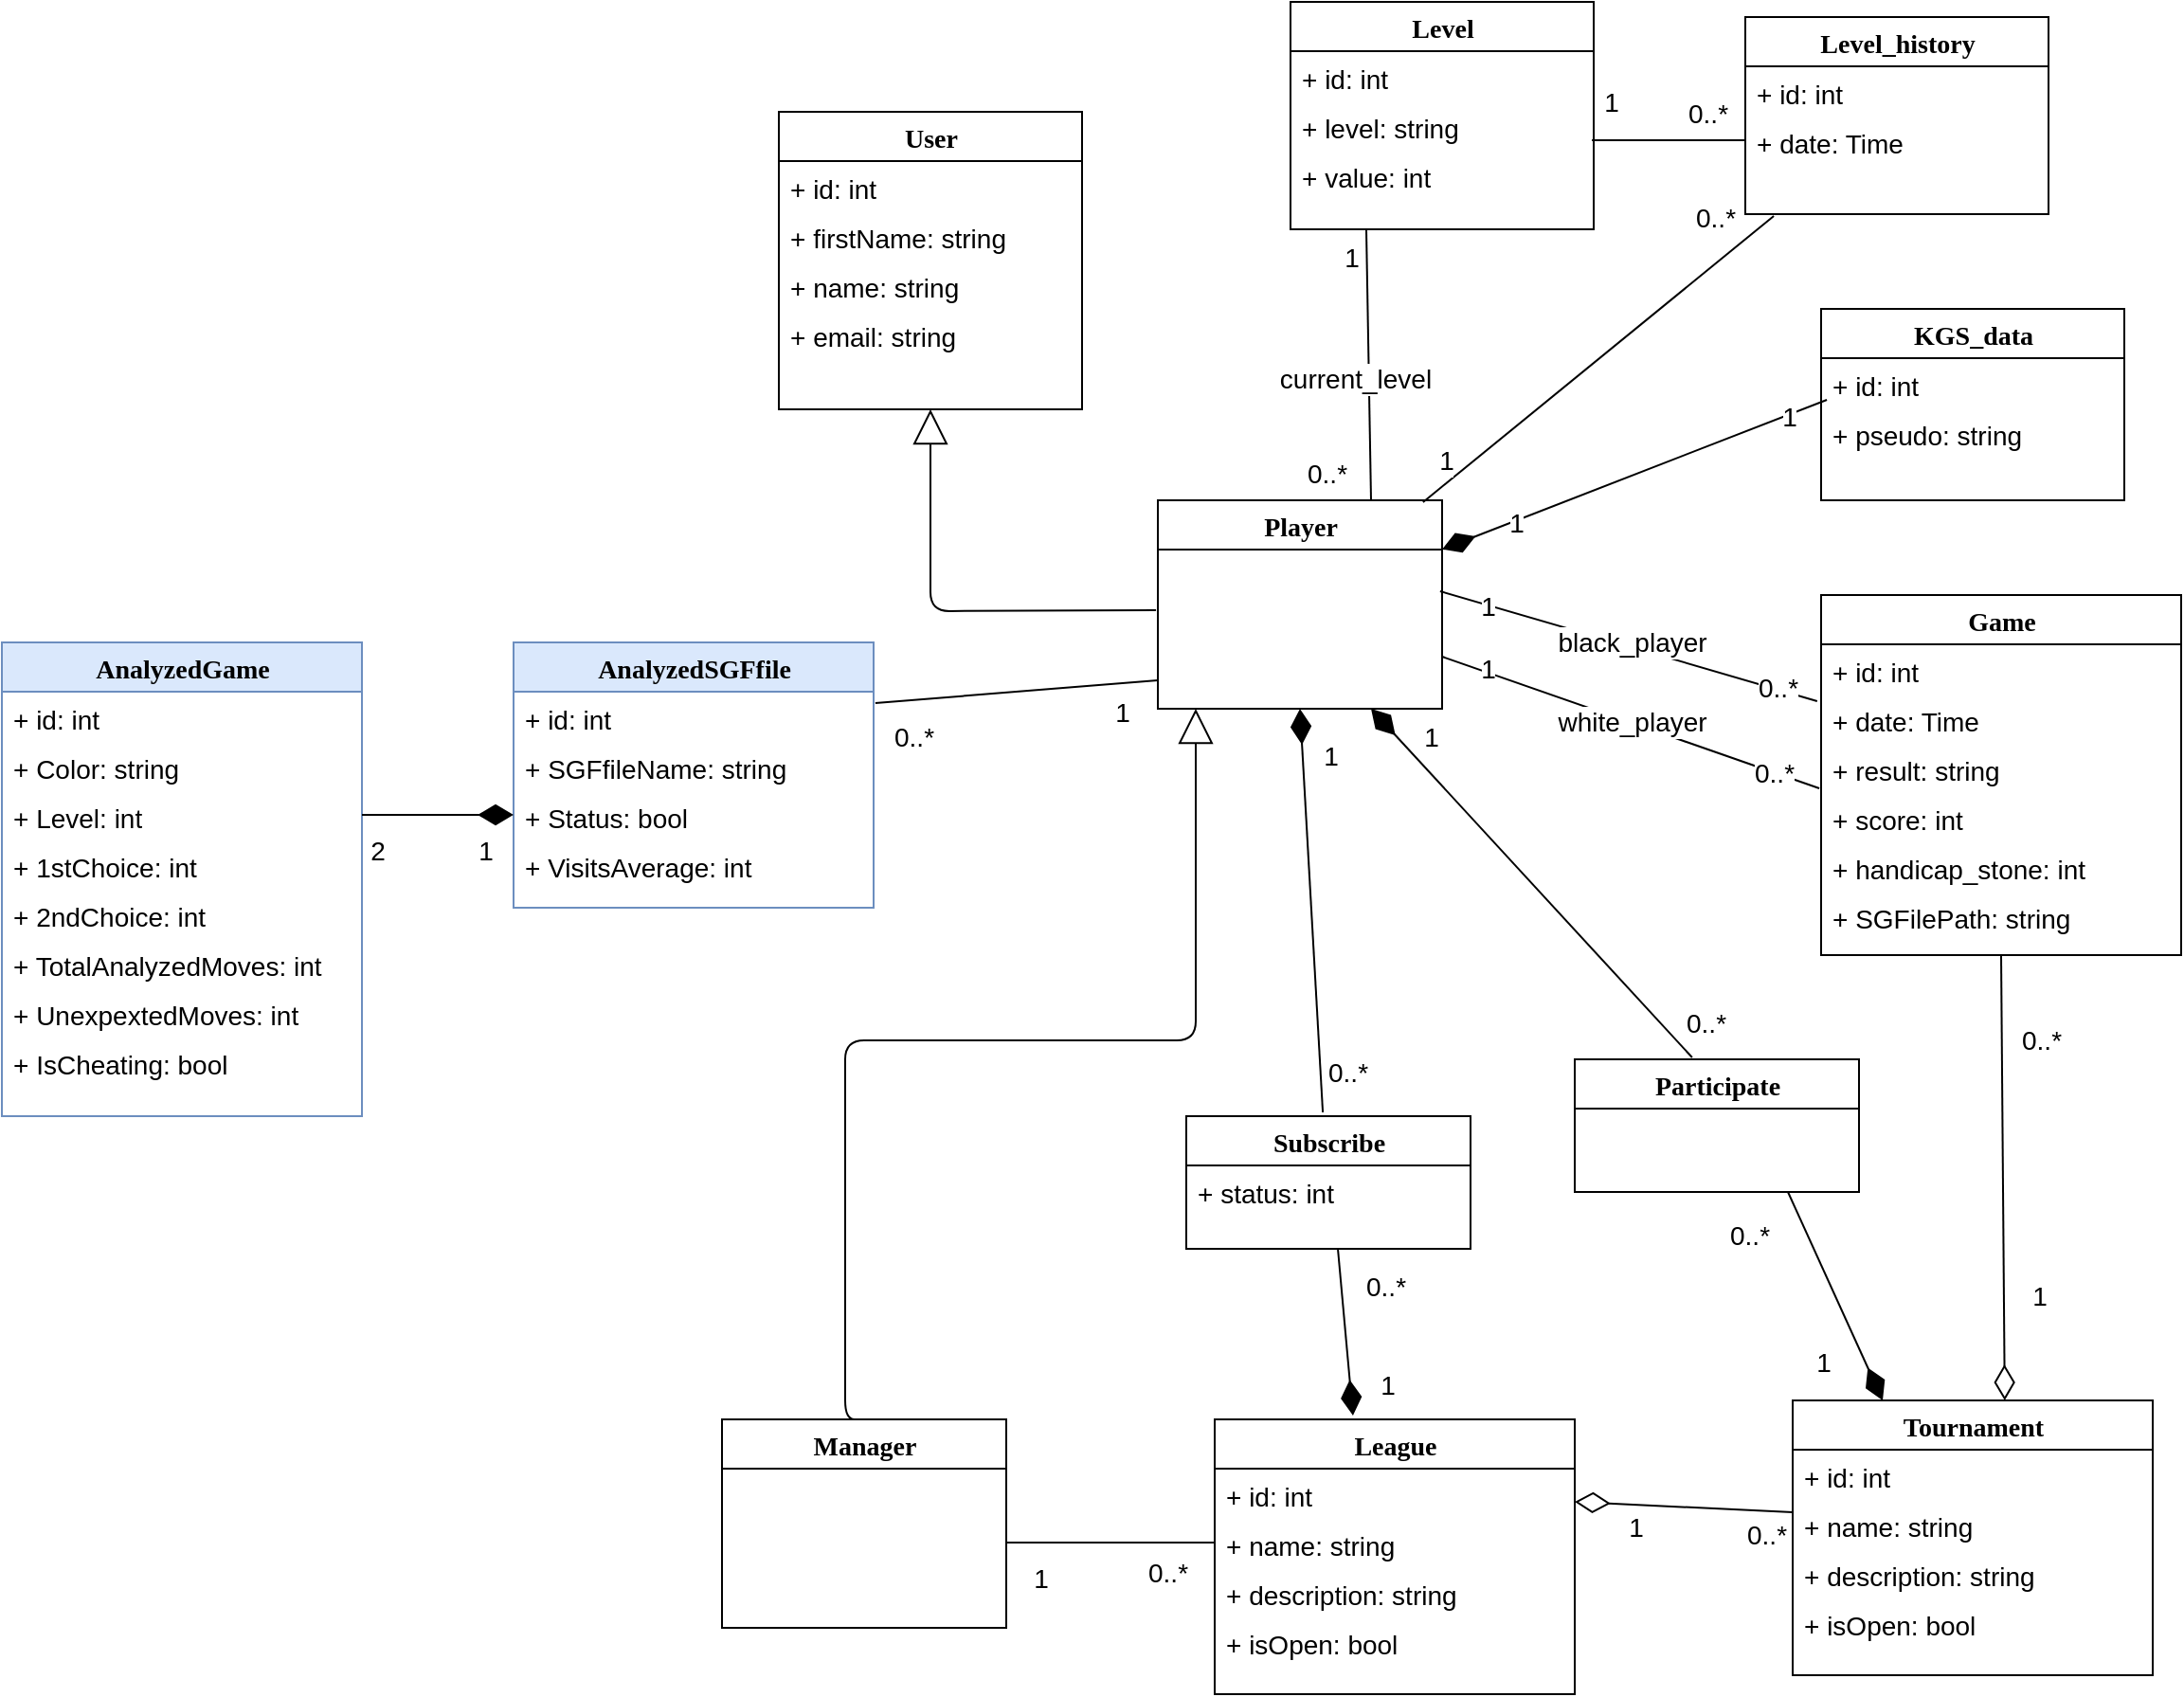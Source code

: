 <mxfile version="18.0.0" type="device"><diagram name="Page-1" id="9f46799a-70d6-7492-0946-bef42562c5a5"><mxGraphModel dx="2522" dy="754" grid="1" gridSize="10" guides="1" tooltips="1" connect="1" arrows="1" fold="1" page="1" pageScale="1" pageWidth="1100" pageHeight="850" background="none" math="0" shadow="0"><root><mxCell id="0"/><mxCell id="1" parent="0"/><mxCell id="5_IjGLQe07BF7QcaPm3v-1" value="User" style="swimlane;html=1;fontStyle=1;align=center;verticalAlign=top;childLayout=stackLayout;horizontal=1;startSize=26;horizontalStack=0;resizeParent=1;resizeLast=0;collapsible=1;marginBottom=0;swimlaneFillColor=#ffffff;rounded=0;shadow=0;comic=0;labelBackgroundColor=none;strokeWidth=1;fillColor=none;fontFamily=Verdana;fontSize=14;" parent="1" vertex="1"><mxGeometry x="260" y="140" width="160" height="157" as="geometry"/></mxCell><mxCell id="5_IjGLQe07BF7QcaPm3v-2" value="+ id: int" style="text;html=1;strokeColor=none;fillColor=none;align=left;verticalAlign=top;spacingLeft=4;spacingRight=4;whiteSpace=wrap;overflow=hidden;rotatable=0;points=[[0,0.5],[1,0.5]];portConstraint=eastwest;fontSize=14;" parent="5_IjGLQe07BF7QcaPm3v-1" vertex="1"><mxGeometry y="26" width="160" height="26" as="geometry"/></mxCell><mxCell id="5_IjGLQe07BF7QcaPm3v-3" value="+ firstName: string" style="text;html=1;strokeColor=none;fillColor=none;align=left;verticalAlign=top;spacingLeft=4;spacingRight=4;whiteSpace=wrap;overflow=hidden;rotatable=0;points=[[0,0.5],[1,0.5]];portConstraint=eastwest;fontSize=14;" parent="5_IjGLQe07BF7QcaPm3v-1" vertex="1"><mxGeometry y="52" width="160" height="26" as="geometry"/></mxCell><mxCell id="5_IjGLQe07BF7QcaPm3v-4" value="+ name: string" style="text;html=1;strokeColor=none;fillColor=none;align=left;verticalAlign=top;spacingLeft=4;spacingRight=4;whiteSpace=wrap;overflow=hidden;rotatable=0;points=[[0,0.5],[1,0.5]];portConstraint=eastwest;fontSize=14;" parent="5_IjGLQe07BF7QcaPm3v-1" vertex="1"><mxGeometry y="78" width="160" height="26" as="geometry"/></mxCell><mxCell id="5_IjGLQe07BF7QcaPm3v-5" value="+ email: string" style="text;html=1;strokeColor=none;fillColor=none;align=left;verticalAlign=top;spacingLeft=4;spacingRight=4;whiteSpace=wrap;overflow=hidden;rotatable=0;points=[[0,0.5],[1,0.5]];portConstraint=eastwest;fontSize=14;" parent="5_IjGLQe07BF7QcaPm3v-1" vertex="1"><mxGeometry y="104" width="160" height="26" as="geometry"/></mxCell><mxCell id="5_IjGLQe07BF7QcaPm3v-10" value="Player" style="swimlane;html=1;fontStyle=1;align=center;verticalAlign=top;childLayout=stackLayout;horizontal=1;startSize=26;horizontalStack=0;resizeParent=1;resizeLast=0;collapsible=1;marginBottom=0;swimlaneFillColor=#ffffff;rounded=0;shadow=0;comic=0;labelBackgroundColor=none;strokeWidth=1;fillColor=none;fontFamily=Verdana;fontSize=14;" parent="1" vertex="1"><mxGeometry x="460" y="345" width="150" height="110" as="geometry"/></mxCell><mxCell id="5_IjGLQe07BF7QcaPm3v-24" style="edgeStyle=orthogonalEdgeStyle;html=1;labelBackgroundColor=none;startFill=0;startSize=8;endArrow=block;endFill=0;endSize=16;fontFamily=Verdana;fontSize=14;exitX=-0.006;exitY=0.231;exitDx=0;exitDy=0;exitPerimeter=0;entryX=0.5;entryY=1;entryDx=0;entryDy=0;" parent="1" target="5_IjGLQe07BF7QcaPm3v-1" edge="1"><mxGeometry relative="1" as="geometry"><mxPoint x="459.04" y="403.006" as="sourcePoint"/><mxPoint x="420" y="285" as="targetPoint"/></mxGeometry></mxCell><mxCell id="5_IjGLQe07BF7QcaPm3v-25" value="Manager" style="swimlane;html=1;fontStyle=1;align=center;verticalAlign=top;childLayout=stackLayout;horizontal=1;startSize=26;horizontalStack=0;resizeParent=1;resizeLast=0;collapsible=1;marginBottom=0;swimlaneFillColor=#ffffff;rounded=0;shadow=0;comic=0;labelBackgroundColor=none;strokeWidth=1;fillColor=none;fontFamily=Verdana;fontSize=14;" parent="1" vertex="1"><mxGeometry x="230" y="830" width="150" height="110" as="geometry"/></mxCell><mxCell id="5_IjGLQe07BF7QcaPm3v-27" value="Level_history" style="swimlane;html=1;fontStyle=1;align=center;verticalAlign=top;childLayout=stackLayout;horizontal=1;startSize=26;horizontalStack=0;resizeParent=1;resizeLast=0;collapsible=1;marginBottom=0;swimlaneFillColor=#ffffff;rounded=0;shadow=0;comic=0;labelBackgroundColor=none;strokeWidth=1;fontFamily=Verdana;fontSize=14;" parent="1" vertex="1"><mxGeometry x="770" y="90" width="160" height="104" as="geometry"/></mxCell><mxCell id="5_IjGLQe07BF7QcaPm3v-28" value="+ id: int" style="text;html=1;strokeColor=none;fillColor=none;align=left;verticalAlign=top;spacingLeft=4;spacingRight=4;whiteSpace=wrap;overflow=hidden;rotatable=0;points=[[0,0.5],[1,0.5]];portConstraint=eastwest;fontSize=14;" parent="5_IjGLQe07BF7QcaPm3v-27" vertex="1"><mxGeometry y="26" width="160" height="26" as="geometry"/></mxCell><mxCell id="5_IjGLQe07BF7QcaPm3v-30" value="+ date: Time" style="text;html=1;strokeColor=none;fillColor=none;align=left;verticalAlign=top;spacingLeft=4;spacingRight=4;whiteSpace=wrap;overflow=hidden;rotatable=0;points=[[0,0.5],[1,0.5]];portConstraint=eastwest;fontSize=14;" parent="5_IjGLQe07BF7QcaPm3v-27" vertex="1"><mxGeometry y="52" width="160" height="26" as="geometry"/></mxCell><mxCell id="5_IjGLQe07BF7QcaPm3v-47" value="Level" style="swimlane;html=1;fontStyle=1;align=center;verticalAlign=top;childLayout=stackLayout;horizontal=1;startSize=26;horizontalStack=0;resizeParent=1;resizeLast=0;collapsible=1;marginBottom=0;swimlaneFillColor=#ffffff;rounded=0;shadow=0;comic=0;labelBackgroundColor=none;strokeWidth=1;fillColor=none;fontFamily=Verdana;fontSize=14;" parent="1" vertex="1"><mxGeometry x="530" y="82" width="160" height="120" as="geometry"/></mxCell><mxCell id="5_IjGLQe07BF7QcaPm3v-48" value="+ id: int" style="text;html=1;strokeColor=none;fillColor=none;align=left;verticalAlign=top;spacingLeft=4;spacingRight=4;whiteSpace=wrap;overflow=hidden;rotatable=0;points=[[0,0.5],[1,0.5]];portConstraint=eastwest;fontSize=14;" parent="5_IjGLQe07BF7QcaPm3v-47" vertex="1"><mxGeometry y="26" width="160" height="26" as="geometry"/></mxCell><mxCell id="5_IjGLQe07BF7QcaPm3v-49" value="+ level: string" style="text;html=1;strokeColor=none;fillColor=none;align=left;verticalAlign=top;spacingLeft=4;spacingRight=4;whiteSpace=wrap;overflow=hidden;rotatable=0;points=[[0,0.5],[1,0.5]];portConstraint=eastwest;fontSize=14;" parent="5_IjGLQe07BF7QcaPm3v-47" vertex="1"><mxGeometry y="52" width="160" height="26" as="geometry"/></mxCell><mxCell id="5_IjGLQe07BF7QcaPm3v-50" value="+ value: int" style="text;html=1;strokeColor=none;fillColor=none;align=left;verticalAlign=top;spacingLeft=4;spacingRight=4;whiteSpace=wrap;overflow=hidden;rotatable=0;points=[[0,0.5],[1,0.5]];portConstraint=eastwest;fontSize=14;" parent="5_IjGLQe07BF7QcaPm3v-47" vertex="1"><mxGeometry y="78" width="160" height="26" as="geometry"/></mxCell><mxCell id="5_IjGLQe07BF7QcaPm3v-54" value="KGS_data" style="swimlane;html=1;fontStyle=1;align=center;verticalAlign=top;childLayout=stackLayout;horizontal=1;startSize=26;horizontalStack=0;resizeParent=1;resizeLast=0;collapsible=1;marginBottom=0;swimlaneFillColor=#ffffff;rounded=0;shadow=0;comic=0;labelBackgroundColor=none;strokeWidth=1;fontFamily=Verdana;fontSize=14;" parent="1" vertex="1"><mxGeometry x="810" y="244" width="160" height="101" as="geometry"/></mxCell><mxCell id="5_IjGLQe07BF7QcaPm3v-55" value="+ id: int" style="text;html=1;strokeColor=none;fillColor=none;align=left;verticalAlign=top;spacingLeft=4;spacingRight=4;whiteSpace=wrap;overflow=hidden;rotatable=0;points=[[0,0.5],[1,0.5]];portConstraint=eastwest;fontSize=14;" parent="5_IjGLQe07BF7QcaPm3v-54" vertex="1"><mxGeometry y="26" width="160" height="26" as="geometry"/></mxCell><mxCell id="5_IjGLQe07BF7QcaPm3v-56" value="+ pseudo: string" style="text;html=1;strokeColor=none;fillColor=none;align=left;verticalAlign=top;spacingLeft=4;spacingRight=4;whiteSpace=wrap;overflow=hidden;rotatable=0;points=[[0,0.5],[1,0.5]];portConstraint=eastwest;fontSize=14;" parent="5_IjGLQe07BF7QcaPm3v-54" vertex="1"><mxGeometry y="52" width="160" height="26" as="geometry"/></mxCell><mxCell id="5_IjGLQe07BF7QcaPm3v-57" value="Game" style="swimlane;html=1;fontStyle=1;align=center;verticalAlign=top;childLayout=stackLayout;horizontal=1;startSize=26;horizontalStack=0;resizeParent=1;resizeLast=0;collapsible=1;marginBottom=0;swimlaneFillColor=#ffffff;rounded=0;shadow=0;comic=0;labelBackgroundColor=none;strokeWidth=1;fontFamily=Verdana;fontSize=14;" parent="1" vertex="1"><mxGeometry x="810" y="395" width="190" height="190" as="geometry"/></mxCell><mxCell id="5_IjGLQe07BF7QcaPm3v-58" value="+ id: int" style="text;html=1;strokeColor=none;fillColor=none;align=left;verticalAlign=top;spacingLeft=4;spacingRight=4;whiteSpace=wrap;overflow=hidden;rotatable=0;points=[[0,0.5],[1,0.5]];portConstraint=eastwest;fontSize=14;" parent="5_IjGLQe07BF7QcaPm3v-57" vertex="1"><mxGeometry y="26" width="190" height="26" as="geometry"/></mxCell><mxCell id="5_IjGLQe07BF7QcaPm3v-59" value="+ date: Time" style="text;html=1;strokeColor=none;fillColor=none;align=left;verticalAlign=top;spacingLeft=4;spacingRight=4;whiteSpace=wrap;overflow=hidden;rotatable=0;points=[[0,0.5],[1,0.5]];portConstraint=eastwest;fontSize=14;" parent="5_IjGLQe07BF7QcaPm3v-57" vertex="1"><mxGeometry y="52" width="190" height="26" as="geometry"/></mxCell><mxCell id="5_IjGLQe07BF7QcaPm3v-60" value="+ result: string" style="text;html=1;strokeColor=none;fillColor=none;align=left;verticalAlign=top;spacingLeft=4;spacingRight=4;whiteSpace=wrap;overflow=hidden;rotatable=0;points=[[0,0.5],[1,0.5]];portConstraint=eastwest;fontSize=14;" parent="5_IjGLQe07BF7QcaPm3v-57" vertex="1"><mxGeometry y="78" width="190" height="26" as="geometry"/></mxCell><mxCell id="5_IjGLQe07BF7QcaPm3v-61" value="+ score: int" style="text;html=1;strokeColor=none;fillColor=none;align=left;verticalAlign=top;spacingLeft=4;spacingRight=4;whiteSpace=wrap;overflow=hidden;rotatable=0;points=[[0,0.5],[1,0.5]];portConstraint=eastwest;fontSize=14;" parent="5_IjGLQe07BF7QcaPm3v-57" vertex="1"><mxGeometry y="104" width="190" height="26" as="geometry"/></mxCell><mxCell id="5_IjGLQe07BF7QcaPm3v-62" value="+ handicap_stone: int" style="text;html=1;strokeColor=none;fillColor=none;align=left;verticalAlign=top;spacingLeft=4;spacingRight=4;whiteSpace=wrap;overflow=hidden;rotatable=0;points=[[0,0.5],[1,0.5]];portConstraint=eastwest;fontSize=14;" parent="5_IjGLQe07BF7QcaPm3v-57" vertex="1"><mxGeometry y="130" width="190" height="26" as="geometry"/></mxCell><mxCell id="5_IjGLQe07BF7QcaPm3v-63" value="+ SGFilePath: string" style="text;html=1;strokeColor=none;fillColor=none;align=left;verticalAlign=top;spacingLeft=4;spacingRight=4;whiteSpace=wrap;overflow=hidden;rotatable=0;points=[[0,0.5],[1,0.5]];portConstraint=eastwest;fontSize=14;" parent="5_IjGLQe07BF7QcaPm3v-57" vertex="1"><mxGeometry y="156" width="190" height="26" as="geometry"/></mxCell><mxCell id="5_IjGLQe07BF7QcaPm3v-71" value="Tournament" style="swimlane;html=1;fontStyle=1;align=center;verticalAlign=top;childLayout=stackLayout;horizontal=1;startSize=26;horizontalStack=0;resizeParent=1;resizeLast=0;collapsible=1;marginBottom=0;swimlaneFillColor=#ffffff;rounded=0;shadow=0;comic=0;labelBackgroundColor=none;strokeWidth=1;fontFamily=Verdana;fontSize=14;" parent="1" vertex="1"><mxGeometry x="795" y="820" width="190" height="145" as="geometry"/></mxCell><mxCell id="5_IjGLQe07BF7QcaPm3v-72" value="+ id: int" style="text;html=1;strokeColor=none;fillColor=none;align=left;verticalAlign=top;spacingLeft=4;spacingRight=4;whiteSpace=wrap;overflow=hidden;rotatable=0;points=[[0,0.5],[1,0.5]];portConstraint=eastwest;fontSize=14;" parent="5_IjGLQe07BF7QcaPm3v-71" vertex="1"><mxGeometry y="26" width="190" height="26" as="geometry"/></mxCell><mxCell id="5_IjGLQe07BF7QcaPm3v-73" value="+ name: string" style="text;html=1;strokeColor=none;fillColor=none;align=left;verticalAlign=top;spacingLeft=4;spacingRight=4;whiteSpace=wrap;overflow=hidden;rotatable=0;points=[[0,0.5],[1,0.5]];portConstraint=eastwest;fontSize=14;" parent="5_IjGLQe07BF7QcaPm3v-71" vertex="1"><mxGeometry y="52" width="190" height="26" as="geometry"/></mxCell><mxCell id="5_IjGLQe07BF7QcaPm3v-74" value="+ description: string" style="text;html=1;strokeColor=none;fillColor=none;align=left;verticalAlign=top;spacingLeft=4;spacingRight=4;whiteSpace=wrap;overflow=hidden;rotatable=0;points=[[0,0.5],[1,0.5]];portConstraint=eastwest;fontSize=14;" parent="5_IjGLQe07BF7QcaPm3v-71" vertex="1"><mxGeometry y="78" width="190" height="26" as="geometry"/></mxCell><mxCell id="5_IjGLQe07BF7QcaPm3v-115" value="+ isOpen: bool" style="text;html=1;strokeColor=none;fillColor=none;align=left;verticalAlign=top;spacingLeft=4;spacingRight=4;whiteSpace=wrap;overflow=hidden;rotatable=0;points=[[0,0.5],[1,0.5]];portConstraint=eastwest;fontSize=14;" parent="5_IjGLQe07BF7QcaPm3v-71" vertex="1"><mxGeometry y="104" width="190" height="26" as="geometry"/></mxCell><mxCell id="5_IjGLQe07BF7QcaPm3v-75" value="League" style="swimlane;html=1;fontStyle=1;align=center;verticalAlign=top;childLayout=stackLayout;horizontal=1;startSize=26;horizontalStack=0;resizeParent=1;resizeLast=0;collapsible=1;marginBottom=0;swimlaneFillColor=#ffffff;rounded=0;shadow=0;comic=0;labelBackgroundColor=none;strokeWidth=1;fillColor=none;fontFamily=Verdana;fontSize=14;" parent="1" vertex="1"><mxGeometry x="490" y="830" width="190" height="145" as="geometry"/></mxCell><mxCell id="5_IjGLQe07BF7QcaPm3v-76" value="+ id: int" style="text;html=1;strokeColor=none;fillColor=none;align=left;verticalAlign=top;spacingLeft=4;spacingRight=4;whiteSpace=wrap;overflow=hidden;rotatable=0;points=[[0,0.5],[1,0.5]];portConstraint=eastwest;fontSize=14;" parent="5_IjGLQe07BF7QcaPm3v-75" vertex="1"><mxGeometry y="26" width="190" height="26" as="geometry"/></mxCell><mxCell id="5_IjGLQe07BF7QcaPm3v-77" value="+ name: string" style="text;html=1;strokeColor=none;fillColor=none;align=left;verticalAlign=top;spacingLeft=4;spacingRight=4;whiteSpace=wrap;overflow=hidden;rotatable=0;points=[[0,0.5],[1,0.5]];portConstraint=eastwest;fontSize=14;" parent="5_IjGLQe07BF7QcaPm3v-75" vertex="1"><mxGeometry y="52" width="190" height="26" as="geometry"/></mxCell><mxCell id="5_IjGLQe07BF7QcaPm3v-78" value="+ description: string" style="text;html=1;strokeColor=none;fillColor=none;align=left;verticalAlign=top;spacingLeft=4;spacingRight=4;whiteSpace=wrap;overflow=hidden;rotatable=0;points=[[0,0.5],[1,0.5]];portConstraint=eastwest;fontSize=14;" parent="5_IjGLQe07BF7QcaPm3v-75" vertex="1"><mxGeometry y="78" width="190" height="26" as="geometry"/></mxCell><mxCell id="5_IjGLQe07BF7QcaPm3v-116" value="+ isOpen: bool" style="text;html=1;strokeColor=none;fillColor=none;align=left;verticalAlign=top;spacingLeft=4;spacingRight=4;whiteSpace=wrap;overflow=hidden;rotatable=0;points=[[0,0.5],[1,0.5]];portConstraint=eastwest;fontSize=14;" parent="5_IjGLQe07BF7QcaPm3v-75" vertex="1"><mxGeometry y="104" width="190" height="26" as="geometry"/></mxCell><mxCell id="5_IjGLQe07BF7QcaPm3v-79" value="" style="endArrow=none;html=1;rounded=0;entryX=0.25;entryY=1;entryDx=0;entryDy=0;exitX=0.75;exitY=0;exitDx=0;exitDy=0;fontSize=14;" parent="1" source="5_IjGLQe07BF7QcaPm3v-10" target="5_IjGLQe07BF7QcaPm3v-47" edge="1"><mxGeometry width="50" height="50" relative="1" as="geometry"><mxPoint x="620" y="365" as="sourcePoint"/><mxPoint x="670" y="315" as="targetPoint"/></mxGeometry></mxCell><mxCell id="5_IjGLQe07BF7QcaPm3v-93" value="1" style="edgeLabel;html=1;align=center;verticalAlign=middle;resizable=0;points=[];fontSize=14;" parent="5_IjGLQe07BF7QcaPm3v-79" vertex="1" connectable="0"><mxGeometry x="0.789" y="1" relative="1" as="geometry"><mxPoint x="-8" as="offset"/></mxGeometry></mxCell><mxCell id="5_IjGLQe07BF7QcaPm3v-94" value="0..*" style="edgeLabel;html=1;align=center;verticalAlign=middle;resizable=0;points=[];fontSize=14;" parent="5_IjGLQe07BF7QcaPm3v-79" vertex="1" connectable="0"><mxGeometry x="-0.8" y="1" relative="1" as="geometry"><mxPoint x="-22" as="offset"/></mxGeometry></mxCell><mxCell id="5_IjGLQe07BF7QcaPm3v-114" value="current_level" style="edgeLabel;html=1;align=center;verticalAlign=middle;resizable=0;points=[];fontSize=14;" parent="5_IjGLQe07BF7QcaPm3v-79" vertex="1" connectable="0"><mxGeometry x="0.105" relative="1" as="geometry"><mxPoint x="-7" y="15" as="offset"/></mxGeometry></mxCell><mxCell id="5_IjGLQe07BF7QcaPm3v-80" value="" style="endArrow=none;html=1;rounded=0;entryX=0.994;entryY=0.808;entryDx=0;entryDy=0;entryPerimeter=0;exitX=0;exitY=0.5;exitDx=0;exitDy=0;fontSize=14;" parent="1" source="5_IjGLQe07BF7QcaPm3v-30" target="5_IjGLQe07BF7QcaPm3v-49" edge="1"><mxGeometry width="50" height="50" relative="1" as="geometry"><mxPoint x="620" y="365" as="sourcePoint"/><mxPoint x="670" y="315" as="targetPoint"/></mxGeometry></mxCell><mxCell id="5_IjGLQe07BF7QcaPm3v-91" value="1" style="edgeLabel;html=1;align=center;verticalAlign=middle;resizable=0;points=[];fontSize=14;" parent="5_IjGLQe07BF7QcaPm3v-80" vertex="1" connectable="0"><mxGeometry x="0.66" y="-3" relative="1" as="geometry"><mxPoint x="-4" y="-17" as="offset"/></mxGeometry></mxCell><mxCell id="5_IjGLQe07BF7QcaPm3v-92" value="0..*" style="edgeLabel;html=1;align=center;verticalAlign=middle;resizable=0;points=[];fontSize=14;" parent="5_IjGLQe07BF7QcaPm3v-80" vertex="1" connectable="0"><mxGeometry x="-0.573" y="2" relative="1" as="geometry"><mxPoint x="-3" y="-16" as="offset"/></mxGeometry></mxCell><mxCell id="5_IjGLQe07BF7QcaPm3v-81" value="" style="endArrow=none;html=1;rounded=0;entryX=0.019;entryY=-0.154;entryDx=0;entryDy=0;entryPerimeter=0;startArrow=diamondThin;startFill=1;targetPerimeterSpacing=0;endSize=8;strokeWidth=1;jumpSize=10;startSize=16;fontSize=14;" parent="1" source="5_IjGLQe07BF7QcaPm3v-10" target="5_IjGLQe07BF7QcaPm3v-56" edge="1"><mxGeometry width="50" height="50" relative="1" as="geometry"><mxPoint x="650" y="345" as="sourcePoint"/><mxPoint x="670" y="315" as="targetPoint"/></mxGeometry></mxCell><mxCell id="5_IjGLQe07BF7QcaPm3v-97" value="1" style="edgeLabel;html=1;align=center;verticalAlign=middle;resizable=0;points=[];fontSize=14;" parent="5_IjGLQe07BF7QcaPm3v-81" vertex="1" connectable="0"><mxGeometry x="-0.625" y="-1" relative="1" as="geometry"><mxPoint as="offset"/></mxGeometry></mxCell><mxCell id="5_IjGLQe07BF7QcaPm3v-98" value="1" style="edgeLabel;html=1;align=center;verticalAlign=middle;resizable=0;points=[];fontSize=14;" parent="5_IjGLQe07BF7QcaPm3v-81" vertex="1" connectable="0"><mxGeometry x="0.797" y="-1" relative="1" as="geometry"><mxPoint as="offset"/></mxGeometry></mxCell><mxCell id="5_IjGLQe07BF7QcaPm3v-82" value="&lt;font style=&quot;font-size: 14px;&quot;&gt;black_player&lt;/font&gt;" style="endArrow=none;html=1;rounded=0;entryX=0.993;entryY=0.846;entryDx=0;entryDy=0;entryPerimeter=0;exitX=-0.011;exitY=0.154;exitDx=0;exitDy=0;exitPerimeter=0;fontSize=14;" parent="1" source="5_IjGLQe07BF7QcaPm3v-59" edge="1"><mxGeometry x="-0.009" y="-2" width="50" height="50" relative="1" as="geometry"><mxPoint x="620" y="665" as="sourcePoint"/><mxPoint x="608.95" y="392.996" as="targetPoint"/><mxPoint as="offset"/></mxGeometry></mxCell><mxCell id="5_IjGLQe07BF7QcaPm3v-99" value="1" style="edgeLabel;html=1;align=center;verticalAlign=middle;resizable=0;points=[];fontSize=14;" parent="5_IjGLQe07BF7QcaPm3v-82" vertex="1" connectable="0"><mxGeometry x="0.749" relative="1" as="geometry"><mxPoint as="offset"/></mxGeometry></mxCell><mxCell id="5_IjGLQe07BF7QcaPm3v-100" value="0..*" style="edgeLabel;html=1;align=center;verticalAlign=middle;resizable=0;points=[];fontSize=14;" parent="5_IjGLQe07BF7QcaPm3v-82" vertex="1" connectable="0"><mxGeometry x="-0.784" y="-1" relative="1" as="geometry"><mxPoint as="offset"/></mxGeometry></mxCell><mxCell id="5_IjGLQe07BF7QcaPm3v-83" value="&lt;font style=&quot;font-size: 14px;&quot;&gt;white_player&lt;/font&gt;" style="endArrow=none;html=1;rounded=0;exitX=1;exitY=0.75;exitDx=0;exitDy=0;entryX=-0.005;entryY=-0.077;entryDx=0;entryDy=0;entryPerimeter=0;fontSize=14;" parent="1" source="5_IjGLQe07BF7QcaPm3v-10" target="5_IjGLQe07BF7QcaPm3v-61" edge="1"><mxGeometry width="50" height="50" relative="1" as="geometry"><mxPoint x="620" y="665" as="sourcePoint"/><mxPoint x="670" y="615" as="targetPoint"/></mxGeometry></mxCell><mxCell id="5_IjGLQe07BF7QcaPm3v-101" value="1" style="edgeLabel;html=1;align=center;verticalAlign=middle;resizable=0;points=[];fontSize=14;" parent="5_IjGLQe07BF7QcaPm3v-83" vertex="1" connectable="0"><mxGeometry x="-0.769" y="2" relative="1" as="geometry"><mxPoint as="offset"/></mxGeometry></mxCell><mxCell id="5_IjGLQe07BF7QcaPm3v-102" value="0..*" style="edgeLabel;html=1;align=center;verticalAlign=middle;resizable=0;points=[];fontSize=14;" parent="5_IjGLQe07BF7QcaPm3v-83" vertex="1" connectable="0"><mxGeometry x="0.762" relative="1" as="geometry"><mxPoint as="offset"/></mxGeometry></mxCell><mxCell id="5_IjGLQe07BF7QcaPm3v-84" value="" style="endArrow=none;html=1;rounded=0;exitX=0.589;exitY=0;exitDx=0;exitDy=0;startArrow=diamondThin;startFill=0;startSize=16;endSize=8;entryX=0.5;entryY=1;entryDx=0;entryDy=0;exitPerimeter=0;fontSize=14;" parent="1" source="5_IjGLQe07BF7QcaPm3v-71" target="5_IjGLQe07BF7QcaPm3v-57" edge="1"><mxGeometry width="50" height="50" relative="1" as="geometry"><mxPoint x="620" y="565" as="sourcePoint"/><mxPoint x="800" y="585" as="targetPoint"/></mxGeometry></mxCell><mxCell id="5_IjGLQe07BF7QcaPm3v-103" value="0..*" style="edgeLabel;html=1;align=center;verticalAlign=middle;resizable=0;points=[];fontSize=14;" parent="5_IjGLQe07BF7QcaPm3v-84" vertex="1" connectable="0"><mxGeometry x="0.62" y="-2" relative="1" as="geometry"><mxPoint x="18" as="offset"/></mxGeometry></mxCell><mxCell id="5_IjGLQe07BF7QcaPm3v-104" value="1" style="edgeLabel;html=1;align=center;verticalAlign=middle;resizable=0;points=[];fontSize=14;rotation=0;" parent="5_IjGLQe07BF7QcaPm3v-84" vertex="1" connectable="0"><mxGeometry x="-0.52" y="-1" relative="1" as="geometry"><mxPoint x="17" y="1" as="offset"/></mxGeometry></mxCell><mxCell id="5_IjGLQe07BF7QcaPm3v-87" style="edgeStyle=orthogonalEdgeStyle;html=1;labelBackgroundColor=none;startFill=0;startSize=8;endArrow=block;endFill=0;endSize=16;fontFamily=Verdana;fontSize=14;exitX=0.5;exitY=0;exitDx=0;exitDy=0;" parent="1" source="5_IjGLQe07BF7QcaPm3v-25" edge="1"><mxGeometry relative="1" as="geometry"><mxPoint x="469.04" y="413.006" as="sourcePoint"/><mxPoint x="480" y="455" as="targetPoint"/><Array as="points"><mxPoint x="295" y="630"/><mxPoint x="480" y="630"/></Array></mxGeometry></mxCell><mxCell id="5_IjGLQe07BF7QcaPm3v-89" value="" style="endArrow=none;html=1;rounded=0;startArrow=diamondThin;startFill=0;endSize=8;startSize=16;entryX=0;entryY=0.269;entryDx=0;entryDy=0;entryPerimeter=0;fontSize=14;" parent="1" source="5_IjGLQe07BF7QcaPm3v-76" target="5_IjGLQe07BF7QcaPm3v-73" edge="1"><mxGeometry width="50" height="50" relative="1" as="geometry"><mxPoint x="620" y="765" as="sourcePoint"/><mxPoint x="630" y="718" as="targetPoint"/></mxGeometry></mxCell><mxCell id="5_IjGLQe07BF7QcaPm3v-107" value="0..*" style="edgeLabel;html=1;align=center;verticalAlign=middle;resizable=0;points=[];fontSize=14;" parent="5_IjGLQe07BF7QcaPm3v-89" vertex="1" connectable="0"><mxGeometry x="0.742" y="-2" relative="1" as="geometry"><mxPoint y="10" as="offset"/></mxGeometry></mxCell><mxCell id="5_IjGLQe07BF7QcaPm3v-108" value="1" style="edgeLabel;html=1;align=center;verticalAlign=middle;resizable=0;points=[];fontSize=14;" parent="5_IjGLQe07BF7QcaPm3v-89" vertex="1" connectable="0"><mxGeometry x="-0.506" y="-1" relative="1" as="geometry"><mxPoint x="3" y="11" as="offset"/></mxGeometry></mxCell><mxCell id="5_IjGLQe07BF7QcaPm3v-90" value="" style="endArrow=none;html=1;rounded=0;startSize=16;endSize=8;sourcePerimeterSpacing=0;targetPerimeterSpacing=0;strokeWidth=1;jumpSize=10;exitX=0.933;exitY=0.009;exitDx=0;exitDy=0;exitPerimeter=0;entryX=0.094;entryY=1.038;entryDx=0;entryDy=0;entryPerimeter=0;fontSize=14;" parent="1" source="5_IjGLQe07BF7QcaPm3v-10" edge="1"><mxGeometry width="50" height="50" relative="1" as="geometry"><mxPoint x="620" y="265" as="sourcePoint"/><mxPoint x="785.04" y="194.988" as="targetPoint"/></mxGeometry></mxCell><mxCell id="5_IjGLQe07BF7QcaPm3v-95" value="1" style="edgeLabel;html=1;align=center;verticalAlign=middle;resizable=0;points=[];fontSize=14;" parent="5_IjGLQe07BF7QcaPm3v-90" vertex="1" connectable="0"><mxGeometry x="-0.772" y="-3" relative="1" as="geometry"><mxPoint x="-11" y="-7" as="offset"/></mxGeometry></mxCell><mxCell id="5_IjGLQe07BF7QcaPm3v-96" value="0..*" style="edgeLabel;html=1;align=center;verticalAlign=middle;resizable=0;points=[];fontSize=14;" parent="5_IjGLQe07BF7QcaPm3v-90" vertex="1" connectable="0"><mxGeometry x="0.795" y="-1" relative="1" as="geometry"><mxPoint x="-13" y="-15" as="offset"/></mxGeometry></mxCell><mxCell id="5_IjGLQe07BF7QcaPm3v-111" value="" style="endArrow=none;html=1;rounded=0;fontSize=14;startSize=16;endSize=8;sourcePerimeterSpacing=0;targetPerimeterSpacing=0;strokeWidth=1;jumpSize=10;exitX=0;exitY=0.5;exitDx=0;exitDy=0;" parent="1" source="5_IjGLQe07BF7QcaPm3v-77" edge="1"><mxGeometry width="50" height="50" relative="1" as="geometry"><mxPoint x="620" y="565" as="sourcePoint"/><mxPoint x="380" y="895" as="targetPoint"/></mxGeometry></mxCell><mxCell id="5_IjGLQe07BF7QcaPm3v-112" value="1" style="edgeLabel;html=1;align=center;verticalAlign=middle;resizable=0;points=[];fontSize=14;" parent="5_IjGLQe07BF7QcaPm3v-111" vertex="1" connectable="0"><mxGeometry x="0.644" relative="1" as="geometry"><mxPoint x="-2" y="19" as="offset"/></mxGeometry></mxCell><mxCell id="5_IjGLQe07BF7QcaPm3v-113" value="0..*" style="edgeLabel;html=1;align=center;verticalAlign=middle;resizable=0;points=[];fontSize=14;" parent="5_IjGLQe07BF7QcaPm3v-111" vertex="1" connectable="0"><mxGeometry x="-0.741" y="1" relative="1" as="geometry"><mxPoint x="-11" y="15" as="offset"/></mxGeometry></mxCell><mxCell id="H-KCF-yRJMiKZoFDIMvr-1" value="AnalyzedSGFfile" style="swimlane;html=1;fontStyle=1;align=center;verticalAlign=top;childLayout=stackLayout;horizontal=1;startSize=26;horizontalStack=0;resizeParent=1;resizeLast=0;collapsible=1;marginBottom=0;swimlaneFillColor=#ffffff;rounded=0;shadow=0;comic=0;labelBackgroundColor=none;strokeWidth=1;fillColor=#dae8fc;fontFamily=Verdana;fontSize=14;strokeColor=#6c8ebf;" parent="1" vertex="1"><mxGeometry x="120" y="420" width="190" height="140" as="geometry"/></mxCell><mxCell id="H-KCF-yRJMiKZoFDIMvr-2" value="+ id: int" style="text;html=1;strokeColor=none;fillColor=none;align=left;verticalAlign=top;spacingLeft=4;spacingRight=4;whiteSpace=wrap;overflow=hidden;rotatable=0;points=[[0,0.5],[1,0.5]];portConstraint=eastwest;fontSize=14;" parent="H-KCF-yRJMiKZoFDIMvr-1" vertex="1"><mxGeometry y="26" width="190" height="26" as="geometry"/></mxCell><mxCell id="H-KCF-yRJMiKZoFDIMvr-3" value="+ SGFfileName: string" style="text;html=1;strokeColor=none;fillColor=none;align=left;verticalAlign=top;spacingLeft=4;spacingRight=4;whiteSpace=wrap;overflow=hidden;rotatable=0;points=[[0,0.5],[1,0.5]];portConstraint=eastwest;fontSize=14;" parent="H-KCF-yRJMiKZoFDIMvr-1" vertex="1"><mxGeometry y="52" width="190" height="26" as="geometry"/></mxCell><mxCell id="H-KCF-yRJMiKZoFDIMvr-4" value="+ Status: bool" style="text;html=1;strokeColor=none;fillColor=none;align=left;verticalAlign=top;spacingLeft=4;spacingRight=4;whiteSpace=wrap;overflow=hidden;rotatable=0;points=[[0,0.5],[1,0.5]];portConstraint=eastwest;fontSize=14;" parent="H-KCF-yRJMiKZoFDIMvr-1" vertex="1"><mxGeometry y="78" width="190" height="26" as="geometry"/></mxCell><mxCell id="H-KCF-yRJMiKZoFDIMvr-5" value="+ VisitsAverage: int" style="text;html=1;strokeColor=none;fillColor=none;align=left;verticalAlign=top;spacingLeft=4;spacingRight=4;whiteSpace=wrap;overflow=hidden;rotatable=0;points=[[0,0.5],[1,0.5]];portConstraint=eastwest;fontSize=14;" parent="H-KCF-yRJMiKZoFDIMvr-1" vertex="1"><mxGeometry y="104" width="190" height="26" as="geometry"/></mxCell><mxCell id="H-KCF-yRJMiKZoFDIMvr-8" value="AnalyzedGame" style="swimlane;html=1;fontStyle=1;align=center;verticalAlign=top;childLayout=stackLayout;horizontal=1;startSize=26;horizontalStack=0;resizeParent=1;resizeLast=0;collapsible=1;marginBottom=0;swimlaneFillColor=#ffffff;rounded=0;shadow=0;comic=0;labelBackgroundColor=none;strokeWidth=1;fillColor=#dae8fc;fontFamily=Verdana;fontSize=14;strokeColor=#6c8ebf;" parent="1" vertex="1"><mxGeometry x="-150" y="420" width="190" height="250" as="geometry"/></mxCell><mxCell id="H-KCF-yRJMiKZoFDIMvr-9" value="+ id: int" style="text;html=1;strokeColor=none;fillColor=none;align=left;verticalAlign=top;spacingLeft=4;spacingRight=4;whiteSpace=wrap;overflow=hidden;rotatable=0;points=[[0,0.5],[1,0.5]];portConstraint=eastwest;fontSize=14;" parent="H-KCF-yRJMiKZoFDIMvr-8" vertex="1"><mxGeometry y="26" width="190" height="26" as="geometry"/></mxCell><mxCell id="H-KCF-yRJMiKZoFDIMvr-10" value="+ Color: string" style="text;html=1;strokeColor=none;fillColor=none;align=left;verticalAlign=top;spacingLeft=4;spacingRight=4;whiteSpace=wrap;overflow=hidden;rotatable=0;points=[[0,0.5],[1,0.5]];portConstraint=eastwest;fontSize=14;" parent="H-KCF-yRJMiKZoFDIMvr-8" vertex="1"><mxGeometry y="52" width="190" height="26" as="geometry"/></mxCell><mxCell id="H-KCF-yRJMiKZoFDIMvr-11" value="+ Level: int" style="text;html=1;strokeColor=none;fillColor=none;align=left;verticalAlign=top;spacingLeft=4;spacingRight=4;whiteSpace=wrap;overflow=hidden;rotatable=0;points=[[0,0.5],[1,0.5]];portConstraint=eastwest;fontSize=14;" parent="H-KCF-yRJMiKZoFDIMvr-8" vertex="1"><mxGeometry y="78" width="190" height="26" as="geometry"/></mxCell><mxCell id="H-KCF-yRJMiKZoFDIMvr-12" value="+ 1stChoice: int" style="text;html=1;strokeColor=none;fillColor=none;align=left;verticalAlign=top;spacingLeft=4;spacingRight=4;whiteSpace=wrap;overflow=hidden;rotatable=0;points=[[0,0.5],[1,0.5]];portConstraint=eastwest;fontSize=14;" parent="H-KCF-yRJMiKZoFDIMvr-8" vertex="1"><mxGeometry y="104" width="190" height="26" as="geometry"/></mxCell><mxCell id="H-KCF-yRJMiKZoFDIMvr-13" value="+ 2ndChoice: int" style="text;html=1;strokeColor=none;fillColor=none;align=left;verticalAlign=top;spacingLeft=4;spacingRight=4;whiteSpace=wrap;overflow=hidden;rotatable=0;points=[[0,0.5],[1,0.5]];portConstraint=eastwest;fontSize=14;" parent="H-KCF-yRJMiKZoFDIMvr-8" vertex="1"><mxGeometry y="130" width="190" height="26" as="geometry"/></mxCell><mxCell id="H-KCF-yRJMiKZoFDIMvr-14" value="+ TotalAnalyzedMoves: int" style="text;html=1;strokeColor=none;fillColor=none;align=left;verticalAlign=top;spacingLeft=4;spacingRight=4;whiteSpace=wrap;overflow=hidden;rotatable=0;points=[[0,0.5],[1,0.5]];portConstraint=eastwest;fontSize=14;" parent="H-KCF-yRJMiKZoFDIMvr-8" vertex="1"><mxGeometry y="156" width="190" height="26" as="geometry"/></mxCell><mxCell id="H-KCF-yRJMiKZoFDIMvr-15" value="+ UnexpextedMoves: int" style="text;html=1;strokeColor=none;fillColor=none;align=left;verticalAlign=top;spacingLeft=4;spacingRight=4;whiteSpace=wrap;overflow=hidden;rotatable=0;points=[[0,0.5],[1,0.5]];portConstraint=eastwest;fontSize=14;" parent="H-KCF-yRJMiKZoFDIMvr-8" vertex="1"><mxGeometry y="182" width="190" height="26" as="geometry"/></mxCell><mxCell id="H-KCF-yRJMiKZoFDIMvr-16" value="+ IsCheating: bool" style="text;html=1;strokeColor=none;fillColor=none;align=left;verticalAlign=top;spacingLeft=4;spacingRight=4;whiteSpace=wrap;overflow=hidden;rotatable=0;points=[[0,0.5],[1,0.5]];portConstraint=eastwest;fontSize=14;" parent="H-KCF-yRJMiKZoFDIMvr-8" vertex="1"><mxGeometry y="208" width="190" height="26" as="geometry"/></mxCell><mxCell id="H-KCF-yRJMiKZoFDIMvr-17" value="" style="endArrow=none;html=1;rounded=0;exitX=1.005;exitY=0.231;exitDx=0;exitDy=0;exitPerimeter=0;fontSize=14;" parent="1" source="H-KCF-yRJMiKZoFDIMvr-2" edge="1"><mxGeometry width="50" height="50" relative="1" as="geometry"><mxPoint x="680" y="630" as="sourcePoint"/><mxPoint x="460" y="440" as="targetPoint"/></mxGeometry></mxCell><mxCell id="H-KCF-yRJMiKZoFDIMvr-23" value="1" style="edgeLabel;html=1;align=center;verticalAlign=middle;resizable=0;points=[];fontSize=14;" parent="H-KCF-yRJMiKZoFDIMvr-17" vertex="1" connectable="0"><mxGeometry x="0.731" y="-3" relative="1" as="geometry"><mxPoint y="12" as="offset"/></mxGeometry></mxCell><mxCell id="H-KCF-yRJMiKZoFDIMvr-24" value="0..*" style="edgeLabel;html=1;align=center;verticalAlign=middle;resizable=0;points=[];fontSize=14;" parent="H-KCF-yRJMiKZoFDIMvr-17" vertex="1" connectable="0"><mxGeometry x="-0.823" y="1" relative="1" as="geometry"><mxPoint x="7" y="20" as="offset"/></mxGeometry></mxCell><mxCell id="H-KCF-yRJMiKZoFDIMvr-18" value="" style="endArrow=none;html=1;rounded=0;exitX=1;exitY=0.5;exitDx=0;exitDy=0;entryX=0;entryY=0.5;entryDx=0;entryDy=0;strokeColor=none;fontSize=14;" parent="1" source="H-KCF-yRJMiKZoFDIMvr-11" target="H-KCF-yRJMiKZoFDIMvr-4" edge="1"><mxGeometry width="50" height="50" relative="1" as="geometry"><mxPoint x="680" y="630" as="sourcePoint"/><mxPoint x="730" y="580" as="targetPoint"/></mxGeometry></mxCell><mxCell id="H-KCF-yRJMiKZoFDIMvr-20" value="" style="endArrow=none;html=1;rounded=0;startArrow=diamondThin;startFill=1;targetPerimeterSpacing=0;endSize=8;strokeWidth=1;jumpSize=10;startSize=16;exitX=0;exitY=0.5;exitDx=0;exitDy=0;entryX=1;entryY=0.5;entryDx=0;entryDy=0;fontSize=14;" parent="1" source="H-KCF-yRJMiKZoFDIMvr-4" target="H-KCF-yRJMiKZoFDIMvr-11" edge="1"><mxGeometry width="50" height="50" relative="1" as="geometry"><mxPoint x="50" y="696.437" as="sourcePoint"/><mxPoint x="40" y="580" as="targetPoint"/></mxGeometry></mxCell><mxCell id="H-KCF-yRJMiKZoFDIMvr-21" value="1" style="edgeLabel;html=1;align=center;verticalAlign=middle;resizable=0;points=[];fontSize=14;" parent="H-KCF-yRJMiKZoFDIMvr-20" vertex="1" connectable="0"><mxGeometry x="-0.625" y="-1" relative="1" as="geometry"><mxPoint y="20" as="offset"/></mxGeometry></mxCell><mxCell id="H-KCF-yRJMiKZoFDIMvr-22" value="2" style="edgeLabel;html=1;align=center;verticalAlign=middle;resizable=0;points=[];fontSize=14;" parent="H-KCF-yRJMiKZoFDIMvr-20" vertex="1" connectable="0"><mxGeometry x="0.797" y="-1" relative="1" as="geometry"><mxPoint y="20" as="offset"/></mxGeometry></mxCell><mxCell id="H-KCF-yRJMiKZoFDIMvr-26" value="Participate" style="swimlane;html=1;fontStyle=1;align=center;verticalAlign=top;childLayout=stackLayout;horizontal=1;startSize=26;horizontalStack=0;resizeParent=1;resizeLast=0;collapsible=1;marginBottom=0;swimlaneFillColor=#ffffff;rounded=0;shadow=0;comic=0;labelBackgroundColor=none;strokeWidth=1;fillColor=none;fontFamily=Verdana;fontSize=14;" parent="1" vertex="1"><mxGeometry x="680" y="640" width="150" height="70" as="geometry"/></mxCell><mxCell id="H-KCF-yRJMiKZoFDIMvr-27" value="" style="endArrow=none;html=1;rounded=0;entryX=0.447;entryY=-0.029;entryDx=0;entryDy=0;entryPerimeter=0;startArrow=diamondThin;startFill=1;targetPerimeterSpacing=0;endSize=8;strokeWidth=1;jumpSize=10;startSize=16;exitX=0.5;exitY=1;exitDx=0;exitDy=0;fontSize=14;" parent="1" source="5_IjGLQe07BF7QcaPm3v-10" edge="1"><mxGeometry width="50" height="50" relative="1" as="geometry"><mxPoint x="620" y="379.437" as="sourcePoint"/><mxPoint x="547.05" y="667.97" as="targetPoint"/></mxGeometry></mxCell><mxCell id="H-KCF-yRJMiKZoFDIMvr-28" value="1" style="edgeLabel;html=1;align=center;verticalAlign=middle;resizable=0;points=[];fontSize=14;" parent="H-KCF-yRJMiKZoFDIMvr-27" vertex="1" connectable="0"><mxGeometry x="-0.625" y="-1" relative="1" as="geometry"><mxPoint x="14" y="-15" as="offset"/></mxGeometry></mxCell><mxCell id="H-KCF-yRJMiKZoFDIMvr-29" value="0..*" style="edgeLabel;html=1;align=center;verticalAlign=middle;resizable=0;points=[];fontSize=14;" parent="H-KCF-yRJMiKZoFDIMvr-27" vertex="1" connectable="0"><mxGeometry x="0.797" y="-1" relative="1" as="geometry"><mxPoint x="15" as="offset"/></mxGeometry></mxCell><mxCell id="H-KCF-yRJMiKZoFDIMvr-30" value="" style="endArrow=none;html=1;rounded=0;entryX=0.5;entryY=1;entryDx=0;entryDy=0;startArrow=diamondThin;startFill=1;targetPerimeterSpacing=0;endSize=8;strokeWidth=1;jumpSize=10;startSize=16;exitX=0.384;exitY=-0.014;exitDx=0;exitDy=0;exitPerimeter=0;fontSize=14;" parent="1" source="5_IjGLQe07BF7QcaPm3v-75" edge="1"><mxGeometry width="50" height="50" relative="1" as="geometry"><mxPoint x="545" y="465" as="sourcePoint"/><mxPoint x="555" y="740" as="targetPoint"/></mxGeometry></mxCell><mxCell id="H-KCF-yRJMiKZoFDIMvr-31" value="1" style="edgeLabel;html=1;align=center;verticalAlign=middle;resizable=0;points=[];fontSize=14;" parent="H-KCF-yRJMiKZoFDIMvr-30" vertex="1" connectable="0"><mxGeometry x="-0.625" y="-1" relative="1" as="geometry"><mxPoint x="18" as="offset"/></mxGeometry></mxCell><mxCell id="H-KCF-yRJMiKZoFDIMvr-32" value="0..*" style="edgeLabel;html=1;align=center;verticalAlign=middle;resizable=0;points=[];fontSize=14;" parent="H-KCF-yRJMiKZoFDIMvr-30" vertex="1" connectable="0"><mxGeometry x="0.797" y="-1" relative="1" as="geometry"><mxPoint x="23" y="11" as="offset"/></mxGeometry></mxCell><mxCell id="H-KCF-yRJMiKZoFDIMvr-33" value="" style="endArrow=none;html=1;rounded=0;entryX=0.413;entryY=-0.014;entryDx=0;entryDy=0;startArrow=diamondThin;startFill=1;targetPerimeterSpacing=0;endSize=8;strokeWidth=1;jumpSize=10;startSize=16;exitX=0.75;exitY=1;exitDx=0;exitDy=0;entryPerimeter=0;fontSize=14;" parent="1" source="5_IjGLQe07BF7QcaPm3v-10" target="H-KCF-yRJMiKZoFDIMvr-26" edge="1"><mxGeometry width="50" height="50" relative="1" as="geometry"><mxPoint x="555" y="475" as="sourcePoint"/><mxPoint x="567.05" y="687.97" as="targetPoint"/></mxGeometry></mxCell><mxCell id="H-KCF-yRJMiKZoFDIMvr-34" value="1" style="edgeLabel;html=1;align=center;verticalAlign=middle;resizable=0;points=[];fontSize=14;" parent="H-KCF-yRJMiKZoFDIMvr-33" vertex="1" connectable="0"><mxGeometry x="-0.625" y="-1" relative="1" as="geometry"><mxPoint y="-21" as="offset"/></mxGeometry></mxCell><mxCell id="H-KCF-yRJMiKZoFDIMvr-35" value="0..*" style="edgeLabel;html=1;align=center;verticalAlign=middle;resizable=0;points=[];fontSize=14;" parent="H-KCF-yRJMiKZoFDIMvr-33" vertex="1" connectable="0"><mxGeometry x="0.797" y="-1" relative="1" as="geometry"><mxPoint x="25" as="offset"/></mxGeometry></mxCell><mxCell id="H-KCF-yRJMiKZoFDIMvr-36" value="" style="endArrow=none;html=1;rounded=0;startArrow=diamondThin;startFill=1;targetPerimeterSpacing=0;endSize=8;strokeWidth=1;jumpSize=10;startSize=16;exitX=0.25;exitY=0;exitDx=0;exitDy=0;fontSize=14;entryX=0.75;entryY=1;entryDx=0;entryDy=0;" parent="1" source="5_IjGLQe07BF7QcaPm3v-71" edge="1" target="H-KCF-yRJMiKZoFDIMvr-26"><mxGeometry width="50" height="50" relative="1" as="geometry"><mxPoint x="565" y="485" as="sourcePoint"/><mxPoint x="770" y="730" as="targetPoint"/></mxGeometry></mxCell><mxCell id="H-KCF-yRJMiKZoFDIMvr-37" value="1" style="edgeLabel;html=1;align=center;verticalAlign=middle;resizable=0;points=[];fontSize=14;" parent="H-KCF-yRJMiKZoFDIMvr-36" vertex="1" connectable="0"><mxGeometry x="-0.625" y="-1" relative="1" as="geometry"><mxPoint x="-23" y="1" as="offset"/></mxGeometry></mxCell><mxCell id="H-KCF-yRJMiKZoFDIMvr-38" value="0..*" style="edgeLabel;html=1;align=center;verticalAlign=middle;resizable=0;points=[];fontSize=14;" parent="H-KCF-yRJMiKZoFDIMvr-36" vertex="1" connectable="0"><mxGeometry x="0.797" y="-1" relative="1" as="geometry"><mxPoint x="-27" y="12" as="offset"/></mxGeometry></mxCell><mxCell id="pAElik1rXQKO4hEGlX4F-1" value="Subscribe" style="swimlane;html=1;fontStyle=1;align=center;verticalAlign=top;childLayout=stackLayout;horizontal=1;startSize=26;horizontalStack=0;resizeParent=1;resizeLast=0;collapsible=1;marginBottom=0;swimlaneFillColor=#ffffff;rounded=0;shadow=0;comic=0;labelBackgroundColor=none;strokeWidth=1;fillColor=none;fontFamily=Verdana;fontSize=14;" vertex="1" parent="1"><mxGeometry x="475" y="670" width="150" height="70" as="geometry"/></mxCell><mxCell id="pAElik1rXQKO4hEGlX4F-2" value="+ status: int" style="text;html=1;strokeColor=none;fillColor=none;align=left;verticalAlign=top;spacingLeft=4;spacingRight=4;whiteSpace=wrap;overflow=hidden;rotatable=0;points=[[0,0.5],[1,0.5]];portConstraint=eastwest;fontSize=14;" vertex="1" parent="pAElik1rXQKO4hEGlX4F-1"><mxGeometry y="26" width="150" height="26" as="geometry"/></mxCell></root></mxGraphModel></diagram></mxfile>